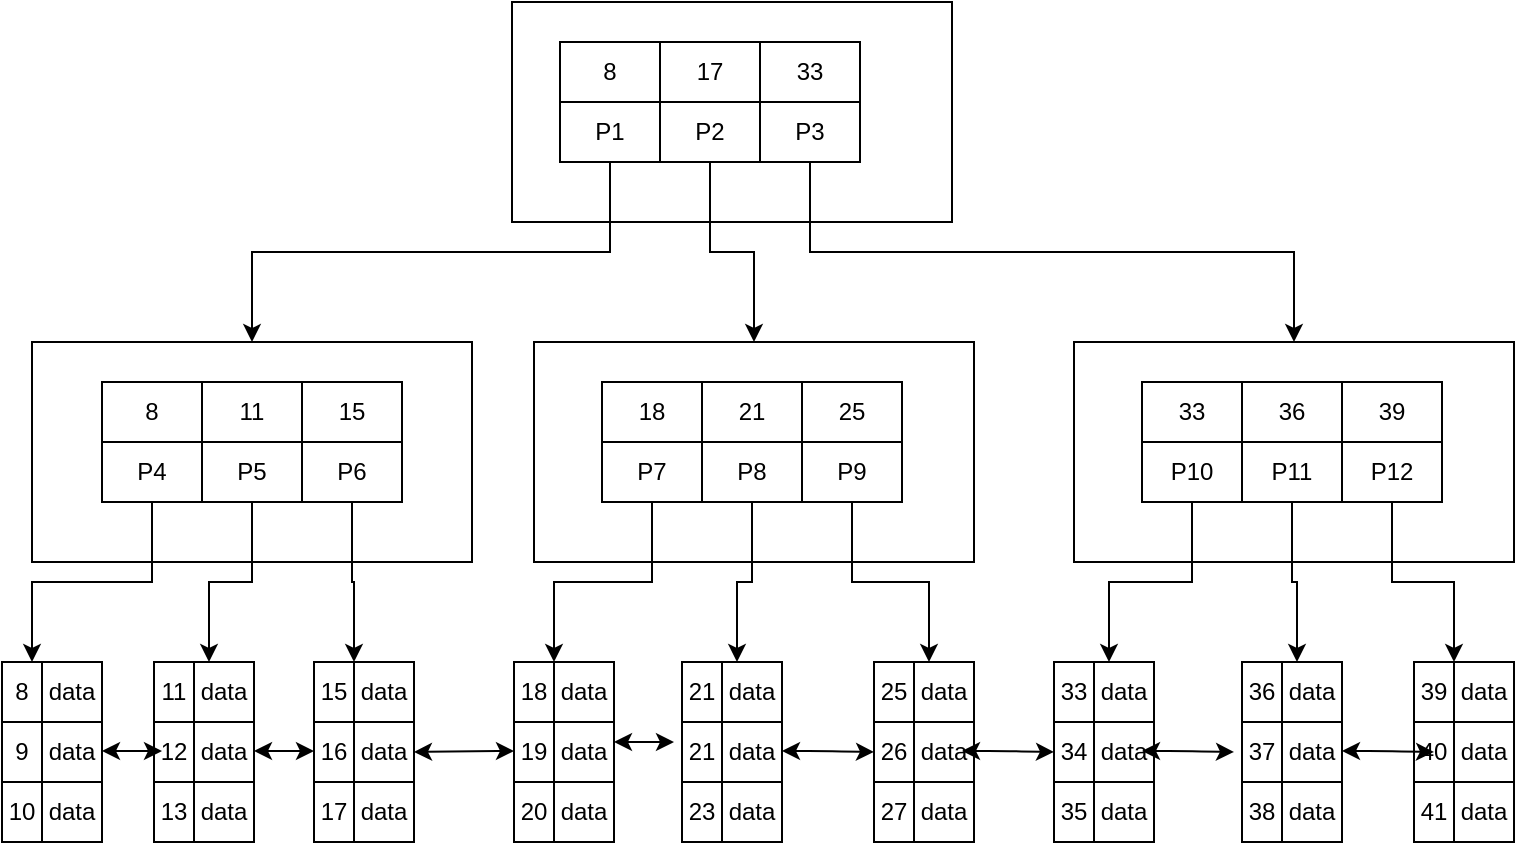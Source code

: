 <mxfile version="13.11.0" type="github">
  <diagram id="prtHgNgQTEPvFCAcTncT" name="Page-1">
    <mxGraphModel dx="1038" dy="548" grid="1" gridSize="10" guides="1" tooltips="1" connect="1" arrows="1" fold="1" page="1" pageScale="1" pageWidth="827" pageHeight="1169" math="0" shadow="0">
      <root>
        <mxCell id="0" />
        <mxCell id="1" parent="0" />
        <mxCell id="D9YKL_5FbP4xU0gXBnWu-1" value="" style="rounded=0;whiteSpace=wrap;html=1;" vertex="1" parent="1">
          <mxGeometry x="279" y="70" width="220" height="110" as="geometry" />
        </mxCell>
        <mxCell id="D9YKL_5FbP4xU0gXBnWu-17" value="8" style="rounded=0;whiteSpace=wrap;html=1;" vertex="1" parent="1">
          <mxGeometry x="303" y="90" width="50" height="30" as="geometry" />
        </mxCell>
        <mxCell id="D9YKL_5FbP4xU0gXBnWu-18" value="17" style="rounded=0;whiteSpace=wrap;html=1;" vertex="1" parent="1">
          <mxGeometry x="353" y="90" width="50" height="30" as="geometry" />
        </mxCell>
        <mxCell id="D9YKL_5FbP4xU0gXBnWu-19" value="33" style="rounded=0;whiteSpace=wrap;html=1;" vertex="1" parent="1">
          <mxGeometry x="403" y="90" width="50" height="30" as="geometry" />
        </mxCell>
        <mxCell id="D9YKL_5FbP4xU0gXBnWu-50" style="edgeStyle=orthogonalEdgeStyle;rounded=0;orthogonalLoop=1;jettySize=auto;html=1;exitX=0.5;exitY=1;exitDx=0;exitDy=0;entryX=0.5;entryY=0;entryDx=0;entryDy=0;" edge="1" parent="1" source="D9YKL_5FbP4xU0gXBnWu-20" target="D9YKL_5FbP4xU0gXBnWu-30">
          <mxGeometry relative="1" as="geometry" />
        </mxCell>
        <mxCell id="D9YKL_5FbP4xU0gXBnWu-20" value="P1" style="rounded=0;whiteSpace=wrap;html=1;" vertex="1" parent="1">
          <mxGeometry x="303" y="120" width="50" height="30" as="geometry" />
        </mxCell>
        <mxCell id="D9YKL_5FbP4xU0gXBnWu-51" style="edgeStyle=orthogonalEdgeStyle;rounded=0;orthogonalLoop=1;jettySize=auto;html=1;exitX=0.5;exitY=1;exitDx=0;exitDy=0;" edge="1" parent="1" source="D9YKL_5FbP4xU0gXBnWu-21" target="D9YKL_5FbP4xU0gXBnWu-23">
          <mxGeometry relative="1" as="geometry" />
        </mxCell>
        <mxCell id="D9YKL_5FbP4xU0gXBnWu-21" value="P2" style="rounded=0;whiteSpace=wrap;html=1;" vertex="1" parent="1">
          <mxGeometry x="353" y="120" width="50" height="30" as="geometry" />
        </mxCell>
        <mxCell id="D9YKL_5FbP4xU0gXBnWu-52" style="edgeStyle=orthogonalEdgeStyle;rounded=0;orthogonalLoop=1;jettySize=auto;html=1;exitX=0.5;exitY=1;exitDx=0;exitDy=0;entryX=0.5;entryY=0;entryDx=0;entryDy=0;" edge="1" parent="1" source="D9YKL_5FbP4xU0gXBnWu-22" target="D9YKL_5FbP4xU0gXBnWu-39">
          <mxGeometry relative="1" as="geometry" />
        </mxCell>
        <mxCell id="D9YKL_5FbP4xU0gXBnWu-22" value="P3" style="rounded=0;whiteSpace=wrap;html=1;" vertex="1" parent="1">
          <mxGeometry x="403" y="120" width="50" height="30" as="geometry" />
        </mxCell>
        <mxCell id="D9YKL_5FbP4xU0gXBnWu-23" value="" style="rounded=0;whiteSpace=wrap;html=1;" vertex="1" parent="1">
          <mxGeometry x="290" y="240" width="220" height="110" as="geometry" />
        </mxCell>
        <mxCell id="D9YKL_5FbP4xU0gXBnWu-24" value="18" style="rounded=0;whiteSpace=wrap;html=1;" vertex="1" parent="1">
          <mxGeometry x="324" y="260" width="50" height="30" as="geometry" />
        </mxCell>
        <mxCell id="D9YKL_5FbP4xU0gXBnWu-25" value="21" style="rounded=0;whiteSpace=wrap;html=1;" vertex="1" parent="1">
          <mxGeometry x="374" y="260" width="50" height="30" as="geometry" />
        </mxCell>
        <mxCell id="D9YKL_5FbP4xU0gXBnWu-26" value="25" style="rounded=0;whiteSpace=wrap;html=1;" vertex="1" parent="1">
          <mxGeometry x="424" y="260" width="50" height="30" as="geometry" />
        </mxCell>
        <mxCell id="D9YKL_5FbP4xU0gXBnWu-84" style="edgeStyle=orthogonalEdgeStyle;rounded=0;orthogonalLoop=1;jettySize=auto;html=1;exitX=0.5;exitY=1;exitDx=0;exitDy=0;entryX=0;entryY=0;entryDx=0;entryDy=0;" edge="1" parent="1" source="D9YKL_5FbP4xU0gXBnWu-27" target="D9YKL_5FbP4xU0gXBnWu-105">
          <mxGeometry relative="1" as="geometry">
            <mxPoint x="347" y="380" as="targetPoint" />
          </mxGeometry>
        </mxCell>
        <mxCell id="D9YKL_5FbP4xU0gXBnWu-27" value="P7" style="rounded=0;whiteSpace=wrap;html=1;" vertex="1" parent="1">
          <mxGeometry x="324" y="290" width="50" height="30" as="geometry" />
        </mxCell>
        <mxCell id="D9YKL_5FbP4xU0gXBnWu-85" style="edgeStyle=orthogonalEdgeStyle;rounded=0;orthogonalLoop=1;jettySize=auto;html=1;exitX=0.5;exitY=1;exitDx=0;exitDy=0;entryX=0.25;entryY=0;entryDx=0;entryDy=0;" edge="1" parent="1" source="D9YKL_5FbP4xU0gXBnWu-28" target="D9YKL_5FbP4xU0gXBnWu-117">
          <mxGeometry relative="1" as="geometry">
            <mxPoint x="411" y="380" as="targetPoint" />
          </mxGeometry>
        </mxCell>
        <mxCell id="D9YKL_5FbP4xU0gXBnWu-28" value="P8" style="rounded=0;whiteSpace=wrap;html=1;" vertex="1" parent="1">
          <mxGeometry x="374" y="290" width="50" height="30" as="geometry" />
        </mxCell>
        <mxCell id="D9YKL_5FbP4xU0gXBnWu-86" style="edgeStyle=orthogonalEdgeStyle;rounded=0;orthogonalLoop=1;jettySize=auto;html=1;exitX=0.5;exitY=1;exitDx=0;exitDy=0;entryX=0.25;entryY=0;entryDx=0;entryDy=0;" edge="1" parent="1" source="D9YKL_5FbP4xU0gXBnWu-29" target="D9YKL_5FbP4xU0gXBnWu-123">
          <mxGeometry relative="1" as="geometry">
            <mxPoint x="477" y="380" as="targetPoint" />
          </mxGeometry>
        </mxCell>
        <mxCell id="D9YKL_5FbP4xU0gXBnWu-29" value="P9" style="rounded=0;whiteSpace=wrap;html=1;" vertex="1" parent="1">
          <mxGeometry x="424" y="290" width="50" height="30" as="geometry" />
        </mxCell>
        <mxCell id="D9YKL_5FbP4xU0gXBnWu-30" value="" style="rounded=0;whiteSpace=wrap;html=1;" vertex="1" parent="1">
          <mxGeometry x="39" y="240" width="220" height="110" as="geometry" />
        </mxCell>
        <mxCell id="D9YKL_5FbP4xU0gXBnWu-31" value="8" style="rounded=0;whiteSpace=wrap;html=1;" vertex="1" parent="1">
          <mxGeometry x="74" y="260" width="50" height="30" as="geometry" />
        </mxCell>
        <mxCell id="D9YKL_5FbP4xU0gXBnWu-32" value="11" style="rounded=0;whiteSpace=wrap;html=1;" vertex="1" parent="1">
          <mxGeometry x="124" y="260" width="50" height="30" as="geometry" />
        </mxCell>
        <mxCell id="D9YKL_5FbP4xU0gXBnWu-33" value="15" style="rounded=0;whiteSpace=wrap;html=1;" vertex="1" parent="1">
          <mxGeometry x="174" y="260" width="50" height="30" as="geometry" />
        </mxCell>
        <mxCell id="D9YKL_5FbP4xU0gXBnWu-62" style="edgeStyle=orthogonalEdgeStyle;rounded=0;orthogonalLoop=1;jettySize=auto;html=1;exitX=0.5;exitY=1;exitDx=0;exitDy=0;entryX=0.75;entryY=0;entryDx=0;entryDy=0;" edge="1" parent="1" source="D9YKL_5FbP4xU0gXBnWu-34" target="D9YKL_5FbP4xU0gXBnWu-53">
          <mxGeometry relative="1" as="geometry" />
        </mxCell>
        <mxCell id="D9YKL_5FbP4xU0gXBnWu-34" value="P4" style="rounded=0;whiteSpace=wrap;html=1;" vertex="1" parent="1">
          <mxGeometry x="74" y="290" width="50" height="30" as="geometry" />
        </mxCell>
        <mxCell id="D9YKL_5FbP4xU0gXBnWu-63" style="edgeStyle=orthogonalEdgeStyle;rounded=0;orthogonalLoop=1;jettySize=auto;html=1;exitX=0.5;exitY=1;exitDx=0;exitDy=0;entryX=0.25;entryY=0;entryDx=0;entryDy=0;" edge="1" parent="1" source="D9YKL_5FbP4xU0gXBnWu-35" target="D9YKL_5FbP4xU0gXBnWu-99">
          <mxGeometry relative="1" as="geometry">
            <mxPoint x="137" y="380" as="targetPoint" />
          </mxGeometry>
        </mxCell>
        <mxCell id="D9YKL_5FbP4xU0gXBnWu-35" value="P5" style="rounded=0;whiteSpace=wrap;html=1;" vertex="1" parent="1">
          <mxGeometry x="124" y="290" width="50" height="30" as="geometry" />
        </mxCell>
        <mxCell id="D9YKL_5FbP4xU0gXBnWu-64" style="edgeStyle=orthogonalEdgeStyle;rounded=0;orthogonalLoop=1;jettySize=auto;html=1;exitX=0.5;exitY=1;exitDx=0;exitDy=0;entryX=0;entryY=0;entryDx=0;entryDy=0;" edge="1" parent="1" source="D9YKL_5FbP4xU0gXBnWu-36" target="D9YKL_5FbP4xU0gXBnWu-111">
          <mxGeometry relative="1" as="geometry">
            <mxPoint x="201.5" y="380" as="targetPoint" />
          </mxGeometry>
        </mxCell>
        <mxCell id="D9YKL_5FbP4xU0gXBnWu-36" value="P6" style="rounded=0;whiteSpace=wrap;html=1;" vertex="1" parent="1">
          <mxGeometry x="174" y="290" width="50" height="30" as="geometry" />
        </mxCell>
        <mxCell id="D9YKL_5FbP4xU0gXBnWu-39" value="" style="rounded=0;whiteSpace=wrap;html=1;" vertex="1" parent="1">
          <mxGeometry x="560" y="240" width="220" height="110" as="geometry" />
        </mxCell>
        <mxCell id="D9YKL_5FbP4xU0gXBnWu-40" value="33" style="rounded=0;whiteSpace=wrap;html=1;" vertex="1" parent="1">
          <mxGeometry x="594" y="260" width="50" height="30" as="geometry" />
        </mxCell>
        <mxCell id="D9YKL_5FbP4xU0gXBnWu-41" value="36" style="rounded=0;whiteSpace=wrap;html=1;" vertex="1" parent="1">
          <mxGeometry x="644" y="260" width="50" height="30" as="geometry" />
        </mxCell>
        <mxCell id="D9YKL_5FbP4xU0gXBnWu-42" value="39" style="rounded=0;whiteSpace=wrap;html=1;" vertex="1" parent="1">
          <mxGeometry x="694" y="260" width="50" height="30" as="geometry" />
        </mxCell>
        <mxCell id="D9YKL_5FbP4xU0gXBnWu-81" style="edgeStyle=orthogonalEdgeStyle;rounded=0;orthogonalLoop=1;jettySize=auto;html=1;exitX=0.5;exitY=1;exitDx=0;exitDy=0;entryX=0.25;entryY=0;entryDx=0;entryDy=0;" edge="1" parent="1" source="D9YKL_5FbP4xU0gXBnWu-43" target="D9YKL_5FbP4xU0gXBnWu-129">
          <mxGeometry relative="1" as="geometry">
            <mxPoint x="605" y="380" as="targetPoint" />
          </mxGeometry>
        </mxCell>
        <mxCell id="D9YKL_5FbP4xU0gXBnWu-43" value="P10" style="rounded=0;whiteSpace=wrap;html=1;" vertex="1" parent="1">
          <mxGeometry x="594" y="290" width="50" height="30" as="geometry" />
        </mxCell>
        <mxCell id="D9YKL_5FbP4xU0gXBnWu-82" style="edgeStyle=orthogonalEdgeStyle;rounded=0;orthogonalLoop=1;jettySize=auto;html=1;exitX=0.5;exitY=1;exitDx=0;exitDy=0;entryX=0.25;entryY=0;entryDx=0;entryDy=0;" edge="1" parent="1" source="D9YKL_5FbP4xU0gXBnWu-44" target="D9YKL_5FbP4xU0gXBnWu-135">
          <mxGeometry relative="1" as="geometry">
            <mxPoint x="669" y="380" as="targetPoint" />
          </mxGeometry>
        </mxCell>
        <mxCell id="D9YKL_5FbP4xU0gXBnWu-44" value="P11" style="rounded=0;whiteSpace=wrap;html=1;" vertex="1" parent="1">
          <mxGeometry x="644" y="290" width="50" height="30" as="geometry" />
        </mxCell>
        <mxCell id="D9YKL_5FbP4xU0gXBnWu-83" style="edgeStyle=orthogonalEdgeStyle;rounded=0;orthogonalLoop=1;jettySize=auto;html=1;exitX=0.5;exitY=1;exitDx=0;exitDy=0;entryX=0;entryY=0;entryDx=0;entryDy=0;" edge="1" parent="1" source="D9YKL_5FbP4xU0gXBnWu-45" target="D9YKL_5FbP4xU0gXBnWu-141">
          <mxGeometry relative="1" as="geometry">
            <mxPoint x="735" y="380" as="targetPoint" />
          </mxGeometry>
        </mxCell>
        <mxCell id="D9YKL_5FbP4xU0gXBnWu-45" value="P12" style="rounded=0;whiteSpace=wrap;html=1;" vertex="1" parent="1">
          <mxGeometry x="694" y="290" width="50" height="30" as="geometry" />
        </mxCell>
        <mxCell id="D9YKL_5FbP4xU0gXBnWu-53" value="8" style="rounded=0;whiteSpace=wrap;html=1;" vertex="1" parent="1">
          <mxGeometry x="24" y="400" width="20" height="30" as="geometry" />
        </mxCell>
        <mxCell id="D9YKL_5FbP4xU0gXBnWu-54" value="10" style="rounded=0;whiteSpace=wrap;html=1;" vertex="1" parent="1">
          <mxGeometry x="24" y="460" width="20" height="30" as="geometry" />
        </mxCell>
        <mxCell id="D9YKL_5FbP4xU0gXBnWu-55" value="9" style="rounded=0;whiteSpace=wrap;html=1;" vertex="1" parent="1">
          <mxGeometry x="24" y="430" width="20" height="30" as="geometry" />
        </mxCell>
        <mxCell id="D9YKL_5FbP4xU0gXBnWu-87" value="data" style="rounded=0;whiteSpace=wrap;html=1;" vertex="1" parent="1">
          <mxGeometry x="44" y="400" width="30" height="30" as="geometry" />
        </mxCell>
        <mxCell id="D9YKL_5FbP4xU0gXBnWu-88" value="data" style="rounded=0;whiteSpace=wrap;html=1;" vertex="1" parent="1">
          <mxGeometry x="44" y="430" width="30" height="30" as="geometry" />
        </mxCell>
        <mxCell id="D9YKL_5FbP4xU0gXBnWu-89" value="data" style="rounded=0;whiteSpace=wrap;html=1;" vertex="1" parent="1">
          <mxGeometry x="44" y="460" width="30" height="30" as="geometry" />
        </mxCell>
        <mxCell id="D9YKL_5FbP4xU0gXBnWu-96" value="11" style="rounded=0;whiteSpace=wrap;html=1;" vertex="1" parent="1">
          <mxGeometry x="100" y="400" width="20" height="30" as="geometry" />
        </mxCell>
        <mxCell id="D9YKL_5FbP4xU0gXBnWu-97" value="13" style="rounded=0;whiteSpace=wrap;html=1;" vertex="1" parent="1">
          <mxGeometry x="100" y="460" width="20" height="30" as="geometry" />
        </mxCell>
        <mxCell id="D9YKL_5FbP4xU0gXBnWu-98" value="12" style="rounded=0;whiteSpace=wrap;html=1;" vertex="1" parent="1">
          <mxGeometry x="100" y="430" width="20" height="30" as="geometry" />
        </mxCell>
        <mxCell id="D9YKL_5FbP4xU0gXBnWu-99" value="data" style="rounded=0;whiteSpace=wrap;html=1;" vertex="1" parent="1">
          <mxGeometry x="120" y="400" width="30" height="30" as="geometry" />
        </mxCell>
        <mxCell id="D9YKL_5FbP4xU0gXBnWu-100" value="data" style="rounded=0;whiteSpace=wrap;html=1;" vertex="1" parent="1">
          <mxGeometry x="120" y="430" width="30" height="30" as="geometry" />
        </mxCell>
        <mxCell id="D9YKL_5FbP4xU0gXBnWu-101" value="data" style="rounded=0;whiteSpace=wrap;html=1;" vertex="1" parent="1">
          <mxGeometry x="120" y="460" width="30" height="30" as="geometry" />
        </mxCell>
        <mxCell id="D9YKL_5FbP4xU0gXBnWu-102" value="18" style="rounded=0;whiteSpace=wrap;html=1;" vertex="1" parent="1">
          <mxGeometry x="280" y="400" width="20" height="30" as="geometry" />
        </mxCell>
        <mxCell id="D9YKL_5FbP4xU0gXBnWu-103" value="20" style="rounded=0;whiteSpace=wrap;html=1;" vertex="1" parent="1">
          <mxGeometry x="280" y="460" width="20" height="30" as="geometry" />
        </mxCell>
        <mxCell id="D9YKL_5FbP4xU0gXBnWu-104" value="19" style="rounded=0;whiteSpace=wrap;html=1;" vertex="1" parent="1">
          <mxGeometry x="280" y="430" width="20" height="30" as="geometry" />
        </mxCell>
        <mxCell id="D9YKL_5FbP4xU0gXBnWu-105" value="data" style="rounded=0;whiteSpace=wrap;html=1;" vertex="1" parent="1">
          <mxGeometry x="300" y="400" width="30" height="30" as="geometry" />
        </mxCell>
        <mxCell id="D9YKL_5FbP4xU0gXBnWu-106" value="data" style="rounded=0;whiteSpace=wrap;html=1;" vertex="1" parent="1">
          <mxGeometry x="300" y="430" width="30" height="30" as="geometry" />
        </mxCell>
        <mxCell id="D9YKL_5FbP4xU0gXBnWu-107" value="data" style="rounded=0;whiteSpace=wrap;html=1;" vertex="1" parent="1">
          <mxGeometry x="300" y="460" width="30" height="30" as="geometry" />
        </mxCell>
        <mxCell id="D9YKL_5FbP4xU0gXBnWu-108" value="15" style="rounded=0;whiteSpace=wrap;html=1;" vertex="1" parent="1">
          <mxGeometry x="180" y="400" width="20" height="30" as="geometry" />
        </mxCell>
        <mxCell id="D9YKL_5FbP4xU0gXBnWu-109" value="17" style="rounded=0;whiteSpace=wrap;html=1;" vertex="1" parent="1">
          <mxGeometry x="180" y="460" width="20" height="30" as="geometry" />
        </mxCell>
        <mxCell id="D9YKL_5FbP4xU0gXBnWu-110" value="16" style="rounded=0;whiteSpace=wrap;html=1;" vertex="1" parent="1">
          <mxGeometry x="180" y="430" width="20" height="30" as="geometry" />
        </mxCell>
        <mxCell id="D9YKL_5FbP4xU0gXBnWu-111" value="data" style="rounded=0;whiteSpace=wrap;html=1;" vertex="1" parent="1">
          <mxGeometry x="200" y="400" width="30" height="30" as="geometry" />
        </mxCell>
        <mxCell id="D9YKL_5FbP4xU0gXBnWu-112" value="data" style="rounded=0;whiteSpace=wrap;html=1;" vertex="1" parent="1">
          <mxGeometry x="200" y="430" width="30" height="30" as="geometry" />
        </mxCell>
        <mxCell id="D9YKL_5FbP4xU0gXBnWu-113" value="data" style="rounded=0;whiteSpace=wrap;html=1;" vertex="1" parent="1">
          <mxGeometry x="200" y="460" width="30" height="30" as="geometry" />
        </mxCell>
        <mxCell id="D9YKL_5FbP4xU0gXBnWu-114" value="21" style="rounded=0;whiteSpace=wrap;html=1;" vertex="1" parent="1">
          <mxGeometry x="364" y="400" width="20" height="30" as="geometry" />
        </mxCell>
        <mxCell id="D9YKL_5FbP4xU0gXBnWu-115" value="23" style="rounded=0;whiteSpace=wrap;html=1;" vertex="1" parent="1">
          <mxGeometry x="364" y="460" width="20" height="30" as="geometry" />
        </mxCell>
        <mxCell id="D9YKL_5FbP4xU0gXBnWu-116" value="21" style="rounded=0;whiteSpace=wrap;html=1;" vertex="1" parent="1">
          <mxGeometry x="364" y="430" width="20" height="30" as="geometry" />
        </mxCell>
        <mxCell id="D9YKL_5FbP4xU0gXBnWu-117" value="data" style="rounded=0;whiteSpace=wrap;html=1;" vertex="1" parent="1">
          <mxGeometry x="384" y="400" width="30" height="30" as="geometry" />
        </mxCell>
        <mxCell id="D9YKL_5FbP4xU0gXBnWu-118" value="data" style="rounded=0;whiteSpace=wrap;html=1;" vertex="1" parent="1">
          <mxGeometry x="384" y="430" width="30" height="30" as="geometry" />
        </mxCell>
        <mxCell id="D9YKL_5FbP4xU0gXBnWu-119" value="data" style="rounded=0;whiteSpace=wrap;html=1;" vertex="1" parent="1">
          <mxGeometry x="384" y="460" width="30" height="30" as="geometry" />
        </mxCell>
        <mxCell id="D9YKL_5FbP4xU0gXBnWu-120" value="25" style="rounded=0;whiteSpace=wrap;html=1;" vertex="1" parent="1">
          <mxGeometry x="460" y="400" width="20" height="30" as="geometry" />
        </mxCell>
        <mxCell id="D9YKL_5FbP4xU0gXBnWu-121" value="27" style="rounded=0;whiteSpace=wrap;html=1;" vertex="1" parent="1">
          <mxGeometry x="460" y="460" width="20" height="30" as="geometry" />
        </mxCell>
        <mxCell id="D9YKL_5FbP4xU0gXBnWu-122" value="26" style="rounded=0;whiteSpace=wrap;html=1;" vertex="1" parent="1">
          <mxGeometry x="460" y="430" width="20" height="30" as="geometry" />
        </mxCell>
        <mxCell id="D9YKL_5FbP4xU0gXBnWu-123" value="data" style="rounded=0;whiteSpace=wrap;html=1;" vertex="1" parent="1">
          <mxGeometry x="480" y="400" width="30" height="30" as="geometry" />
        </mxCell>
        <mxCell id="D9YKL_5FbP4xU0gXBnWu-124" value="data" style="rounded=0;whiteSpace=wrap;html=1;" vertex="1" parent="1">
          <mxGeometry x="480" y="430" width="30" height="30" as="geometry" />
        </mxCell>
        <mxCell id="D9YKL_5FbP4xU0gXBnWu-125" value="data" style="rounded=0;whiteSpace=wrap;html=1;" vertex="1" parent="1">
          <mxGeometry x="480" y="460" width="30" height="30" as="geometry" />
        </mxCell>
        <mxCell id="D9YKL_5FbP4xU0gXBnWu-126" value="33" style="rounded=0;whiteSpace=wrap;html=1;" vertex="1" parent="1">
          <mxGeometry x="550" y="400" width="20" height="30" as="geometry" />
        </mxCell>
        <mxCell id="D9YKL_5FbP4xU0gXBnWu-127" value="35" style="rounded=0;whiteSpace=wrap;html=1;" vertex="1" parent="1">
          <mxGeometry x="550" y="460" width="20" height="30" as="geometry" />
        </mxCell>
        <mxCell id="D9YKL_5FbP4xU0gXBnWu-128" value="34" style="rounded=0;whiteSpace=wrap;html=1;" vertex="1" parent="1">
          <mxGeometry x="550" y="430" width="20" height="30" as="geometry" />
        </mxCell>
        <mxCell id="D9YKL_5FbP4xU0gXBnWu-129" value="data" style="rounded=0;whiteSpace=wrap;html=1;" vertex="1" parent="1">
          <mxGeometry x="570" y="400" width="30" height="30" as="geometry" />
        </mxCell>
        <mxCell id="D9YKL_5FbP4xU0gXBnWu-130" value="data" style="rounded=0;whiteSpace=wrap;html=1;" vertex="1" parent="1">
          <mxGeometry x="570" y="430" width="30" height="30" as="geometry" />
        </mxCell>
        <mxCell id="D9YKL_5FbP4xU0gXBnWu-131" value="data" style="rounded=0;whiteSpace=wrap;html=1;" vertex="1" parent="1">
          <mxGeometry x="570" y="460" width="30" height="30" as="geometry" />
        </mxCell>
        <mxCell id="D9YKL_5FbP4xU0gXBnWu-132" value="36" style="rounded=0;whiteSpace=wrap;html=1;" vertex="1" parent="1">
          <mxGeometry x="644" y="400" width="20" height="30" as="geometry" />
        </mxCell>
        <mxCell id="D9YKL_5FbP4xU0gXBnWu-133" value="38" style="rounded=0;whiteSpace=wrap;html=1;" vertex="1" parent="1">
          <mxGeometry x="644" y="460" width="20" height="30" as="geometry" />
        </mxCell>
        <mxCell id="D9YKL_5FbP4xU0gXBnWu-134" value="37" style="rounded=0;whiteSpace=wrap;html=1;" vertex="1" parent="1">
          <mxGeometry x="644" y="430" width="20" height="30" as="geometry" />
        </mxCell>
        <mxCell id="D9YKL_5FbP4xU0gXBnWu-135" value="data" style="rounded=0;whiteSpace=wrap;html=1;" vertex="1" parent="1">
          <mxGeometry x="664" y="400" width="30" height="30" as="geometry" />
        </mxCell>
        <mxCell id="D9YKL_5FbP4xU0gXBnWu-136" value="data" style="rounded=0;whiteSpace=wrap;html=1;" vertex="1" parent="1">
          <mxGeometry x="664" y="430" width="30" height="30" as="geometry" />
        </mxCell>
        <mxCell id="D9YKL_5FbP4xU0gXBnWu-137" value="data" style="rounded=0;whiteSpace=wrap;html=1;" vertex="1" parent="1">
          <mxGeometry x="664" y="460" width="30" height="30" as="geometry" />
        </mxCell>
        <mxCell id="D9YKL_5FbP4xU0gXBnWu-138" value="39" style="rounded=0;whiteSpace=wrap;html=1;" vertex="1" parent="1">
          <mxGeometry x="730" y="400" width="20" height="30" as="geometry" />
        </mxCell>
        <mxCell id="D9YKL_5FbP4xU0gXBnWu-139" value="41" style="rounded=0;whiteSpace=wrap;html=1;" vertex="1" parent="1">
          <mxGeometry x="730" y="460" width="20" height="30" as="geometry" />
        </mxCell>
        <mxCell id="D9YKL_5FbP4xU0gXBnWu-140" value="40" style="rounded=0;whiteSpace=wrap;html=1;" vertex="1" parent="1">
          <mxGeometry x="730" y="430" width="20" height="30" as="geometry" />
        </mxCell>
        <mxCell id="D9YKL_5FbP4xU0gXBnWu-141" value="data" style="rounded=0;whiteSpace=wrap;html=1;" vertex="1" parent="1">
          <mxGeometry x="750" y="400" width="30" height="30" as="geometry" />
        </mxCell>
        <mxCell id="D9YKL_5FbP4xU0gXBnWu-142" value="data" style="rounded=0;whiteSpace=wrap;html=1;" vertex="1" parent="1">
          <mxGeometry x="750" y="430" width="30" height="30" as="geometry" />
        </mxCell>
        <mxCell id="D9YKL_5FbP4xU0gXBnWu-143" value="data" style="rounded=0;whiteSpace=wrap;html=1;" vertex="1" parent="1">
          <mxGeometry x="750" y="460" width="30" height="30" as="geometry" />
        </mxCell>
        <mxCell id="D9YKL_5FbP4xU0gXBnWu-166" value="" style="endArrow=classic;startArrow=classic;html=1;" edge="1" parent="1">
          <mxGeometry width="50" height="50" relative="1" as="geometry">
            <mxPoint x="74" y="444.5" as="sourcePoint" />
            <mxPoint x="104" y="444.5" as="targetPoint" />
            <Array as="points">
              <mxPoint x="94" y="444.5" />
            </Array>
          </mxGeometry>
        </mxCell>
        <mxCell id="D9YKL_5FbP4xU0gXBnWu-167" value="" style="endArrow=classic;startArrow=classic;html=1;" edge="1" parent="1">
          <mxGeometry width="50" height="50" relative="1" as="geometry">
            <mxPoint x="150" y="444.5" as="sourcePoint" />
            <mxPoint x="180" y="444.5" as="targetPoint" />
            <Array as="points">
              <mxPoint x="170" y="444.5" />
            </Array>
          </mxGeometry>
        </mxCell>
        <mxCell id="D9YKL_5FbP4xU0gXBnWu-168" value="" style="endArrow=classic;startArrow=classic;html=1;exitX=1;exitY=0.5;exitDx=0;exitDy=0;" edge="1" parent="1" source="D9YKL_5FbP4xU0gXBnWu-112">
          <mxGeometry width="50" height="50" relative="1" as="geometry">
            <mxPoint x="250" y="444.5" as="sourcePoint" />
            <mxPoint x="280" y="444.5" as="targetPoint" />
            <Array as="points">
              <mxPoint x="270" y="444.5" />
            </Array>
          </mxGeometry>
        </mxCell>
        <mxCell id="D9YKL_5FbP4xU0gXBnWu-169" value="" style="endArrow=classic;startArrow=classic;html=1;" edge="1" parent="1">
          <mxGeometry width="50" height="50" relative="1" as="geometry">
            <mxPoint x="330" y="440" as="sourcePoint" />
            <mxPoint x="360" y="440" as="targetPoint" />
            <Array as="points">
              <mxPoint x="350" y="440" />
            </Array>
          </mxGeometry>
        </mxCell>
        <mxCell id="D9YKL_5FbP4xU0gXBnWu-170" value="" style="endArrow=classic;startArrow=classic;html=1;entryX=0;entryY=0.5;entryDx=0;entryDy=0;" edge="1" parent="1" target="D9YKL_5FbP4xU0gXBnWu-122">
          <mxGeometry width="50" height="50" relative="1" as="geometry">
            <mxPoint x="414" y="444.5" as="sourcePoint" />
            <mxPoint x="444" y="444.5" as="targetPoint" />
            <Array as="points">
              <mxPoint x="434" y="444.5" />
            </Array>
          </mxGeometry>
        </mxCell>
        <mxCell id="D9YKL_5FbP4xU0gXBnWu-174" value="" style="endArrow=classic;startArrow=classic;html=1;entryX=0;entryY=0.5;entryDx=0;entryDy=0;" edge="1" parent="1">
          <mxGeometry width="50" height="50" relative="1" as="geometry">
            <mxPoint x="504" y="444.5" as="sourcePoint" />
            <mxPoint x="550" y="445" as="targetPoint" />
            <Array as="points">
              <mxPoint x="524" y="444.5" />
            </Array>
          </mxGeometry>
        </mxCell>
        <mxCell id="D9YKL_5FbP4xU0gXBnWu-175" value="" style="endArrow=classic;startArrow=classic;html=1;entryX=0;entryY=0.5;entryDx=0;entryDy=0;" edge="1" parent="1">
          <mxGeometry width="50" height="50" relative="1" as="geometry">
            <mxPoint x="594" y="444.5" as="sourcePoint" />
            <mxPoint x="640" y="445" as="targetPoint" />
            <Array as="points">
              <mxPoint x="614" y="444.5" />
            </Array>
          </mxGeometry>
        </mxCell>
        <mxCell id="D9YKL_5FbP4xU0gXBnWu-176" value="" style="endArrow=classic;startArrow=classic;html=1;entryX=0;entryY=0.5;entryDx=0;entryDy=0;" edge="1" parent="1">
          <mxGeometry width="50" height="50" relative="1" as="geometry">
            <mxPoint x="694" y="444.5" as="sourcePoint" />
            <mxPoint x="740" y="445" as="targetPoint" />
            <Array as="points">
              <mxPoint x="714" y="444.5" />
            </Array>
          </mxGeometry>
        </mxCell>
      </root>
    </mxGraphModel>
  </diagram>
</mxfile>
